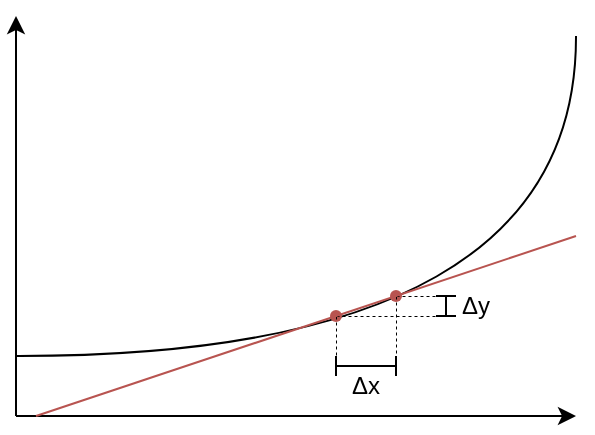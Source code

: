 <mxfile>
    <diagram id="L4pZQJ-xtuJWBW6fjtu4" name="Page-1">
        <mxGraphModel dx="752" dy="517" grid="0" gridSize="10" guides="1" tooltips="1" connect="1" arrows="1" fold="1" page="1" pageScale="1" pageWidth="4681" pageHeight="3300" math="0" shadow="0">
            <root>
                <mxCell id="0"/>
                <mxCell id="1" parent="0"/>
                <mxCell id="2" value="" style="endArrow=classic;html=1;" edge="1" parent="1">
                    <mxGeometry width="50" height="50" relative="1" as="geometry">
                        <mxPoint x="40" y="240" as="sourcePoint"/>
                        <mxPoint x="320" y="240" as="targetPoint"/>
                    </mxGeometry>
                </mxCell>
                <mxCell id="3" value="" style="endArrow=classic;html=1;" edge="1" parent="1">
                    <mxGeometry width="50" height="50" relative="1" as="geometry">
                        <mxPoint x="40" y="240" as="sourcePoint"/>
                        <mxPoint x="40" y="40" as="targetPoint"/>
                    </mxGeometry>
                </mxCell>
                <mxCell id="4" value="" style="endArrow=none;html=1;edgeStyle=orthogonalEdgeStyle;curved=1;" edge="1" parent="1">
                    <mxGeometry width="50" height="50" relative="1" as="geometry">
                        <mxPoint x="40" y="210" as="sourcePoint"/>
                        <mxPoint x="320" y="50" as="targetPoint"/>
                    </mxGeometry>
                </mxCell>
                <mxCell id="5" value="" style="shape=waypoint;sketch=0;fillStyle=solid;size=6;pointerEvents=1;points=[];fillColor=#f8cecc;resizable=0;rotatable=0;perimeter=centerPerimeter;snapToPoint=1;strokeColor=#b85450;" vertex="1" parent="1">
                    <mxGeometry x="190" y="180" width="20" height="20" as="geometry"/>
                </mxCell>
                <mxCell id="7" value="" style="shape=waypoint;sketch=0;fillStyle=solid;size=6;pointerEvents=1;points=[];fillColor=#f8cecc;resizable=0;rotatable=0;perimeter=centerPerimeter;snapToPoint=1;strokeColor=#b85450;" vertex="1" parent="1">
                    <mxGeometry x="220" y="170" width="20" height="20" as="geometry"/>
                </mxCell>
                <mxCell id="8" value="" style="shape=crossbar;whiteSpace=wrap;html=1;rounded=1;" vertex="1" parent="1">
                    <mxGeometry x="200" y="210" width="30" height="10" as="geometry"/>
                </mxCell>
                <mxCell id="15" value="" style="shape=crossbar;whiteSpace=wrap;html=1;rounded=1;direction=south;" vertex="1" parent="1">
                    <mxGeometry x="250" y="180" width="10" height="10" as="geometry"/>
                </mxCell>
                <mxCell id="16" value="" style="line;strokeWidth=0.5;html=1;dashed=1;" vertex="1" parent="1">
                    <mxGeometry x="230" y="175" width="20" height="10" as="geometry"/>
                </mxCell>
                <mxCell id="21" value="" style="line;strokeWidth=0.5;html=1;dashed=1;" vertex="1" parent="1">
                    <mxGeometry x="200" y="185" width="50" height="10" as="geometry"/>
                </mxCell>
                <mxCell id="22" value="" style="line;strokeWidth=0.5;html=1;dashed=1;direction=south;" vertex="1" parent="1">
                    <mxGeometry x="195" y="190" width="10" height="20" as="geometry"/>
                </mxCell>
                <mxCell id="23" value="" style="line;strokeWidth=0.5;html=1;dashed=1;direction=south;" vertex="1" parent="1">
                    <mxGeometry x="225" y="180" width="10" height="30" as="geometry"/>
                </mxCell>
                <mxCell id="26" value="Δx" style="text;html=1;strokeColor=none;fillColor=none;align=center;verticalAlign=middle;whiteSpace=wrap;rounded=0;dashed=1;strokeWidth=1;" vertex="1" parent="1">
                    <mxGeometry x="195" y="210" width="40" height="30" as="geometry"/>
                </mxCell>
                <mxCell id="27" value="Δy" style="text;html=1;strokeColor=none;fillColor=none;align=center;verticalAlign=middle;whiteSpace=wrap;rounded=0;dashed=1;strokeWidth=1;" vertex="1" parent="1">
                    <mxGeometry x="250" y="170" width="40" height="30" as="geometry"/>
                </mxCell>
                <mxCell id="28" value="" style="endArrow=none;html=1;curved=1;fillColor=#f8cecc;strokeColor=#b85450;" edge="1" parent="1">
                    <mxGeometry width="50" height="50" relative="1" as="geometry">
                        <mxPoint x="50" y="240" as="sourcePoint"/>
                        <mxPoint x="320" y="150" as="targetPoint"/>
                    </mxGeometry>
                </mxCell>
            </root>
        </mxGraphModel>
    </diagram>
</mxfile>